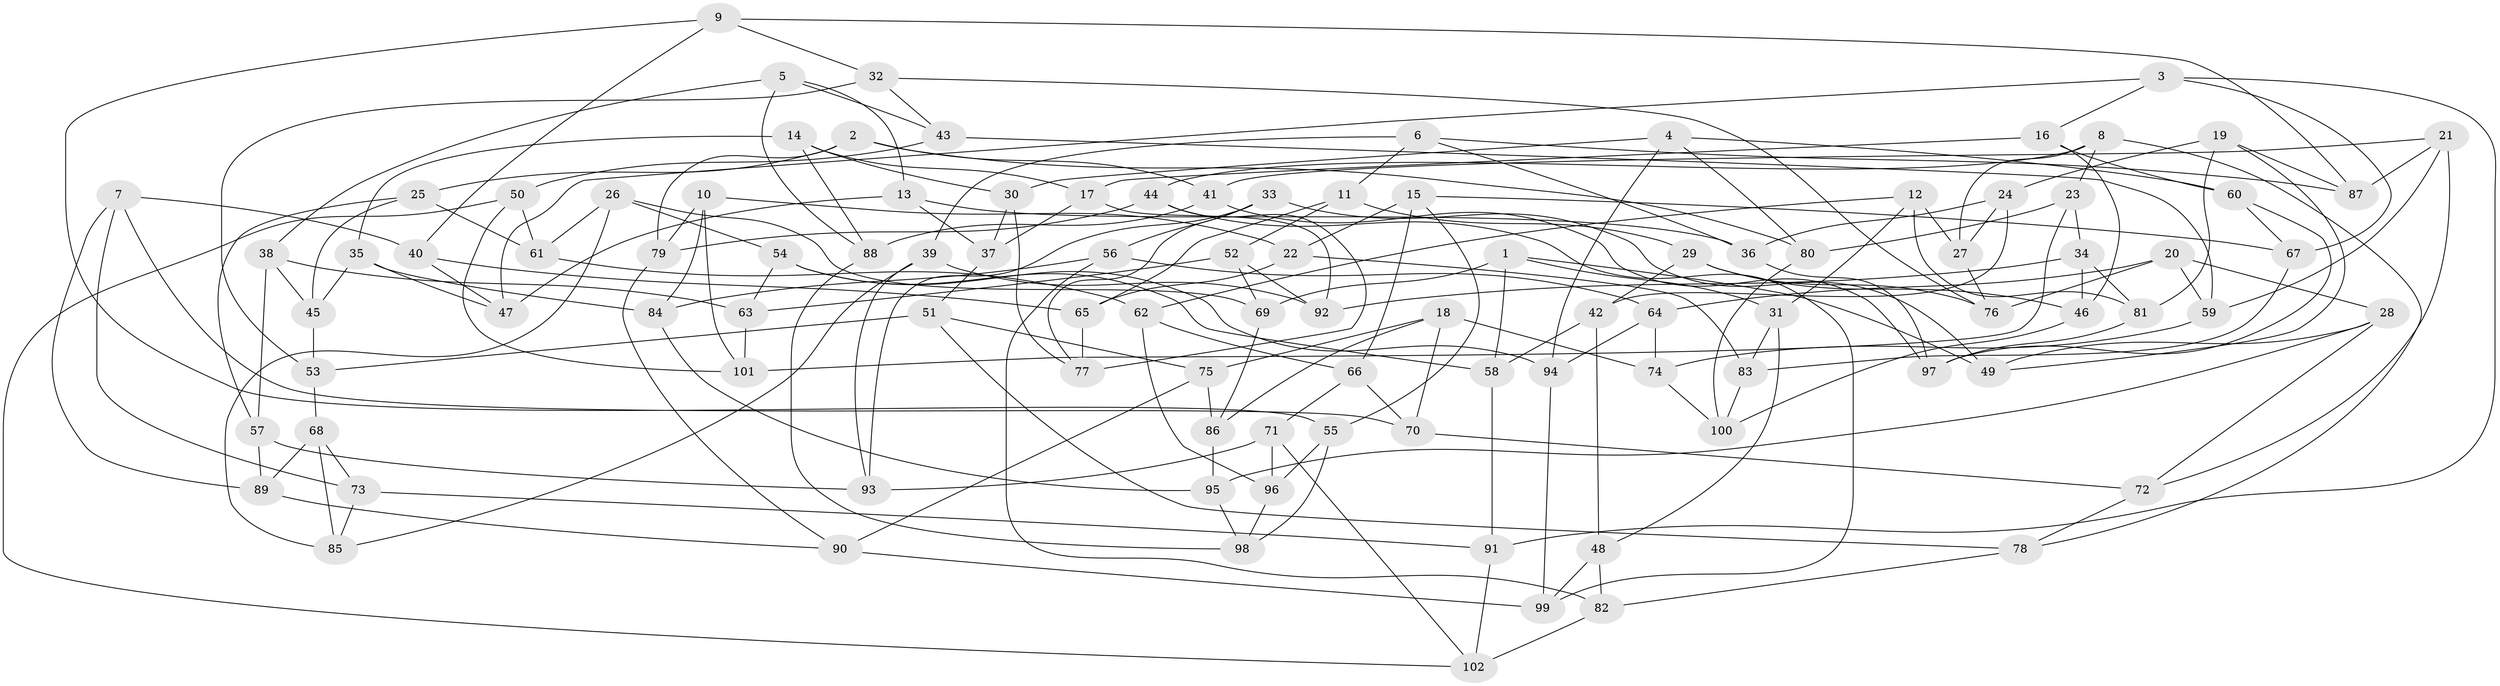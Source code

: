 // coarse degree distribution, {4: 0.17647058823529413, 5: 0.1568627450980392, 6: 0.47058823529411764, 3: 0.058823529411764705, 8: 0.0784313725490196, 7: 0.058823529411764705}
// Generated by graph-tools (version 1.1) at 2025/38/03/04/25 23:38:12]
// undirected, 102 vertices, 204 edges
graph export_dot {
  node [color=gray90,style=filled];
  1;
  2;
  3;
  4;
  5;
  6;
  7;
  8;
  9;
  10;
  11;
  12;
  13;
  14;
  15;
  16;
  17;
  18;
  19;
  20;
  21;
  22;
  23;
  24;
  25;
  26;
  27;
  28;
  29;
  30;
  31;
  32;
  33;
  34;
  35;
  36;
  37;
  38;
  39;
  40;
  41;
  42;
  43;
  44;
  45;
  46;
  47;
  48;
  49;
  50;
  51;
  52;
  53;
  54;
  55;
  56;
  57;
  58;
  59;
  60;
  61;
  62;
  63;
  64;
  65;
  66;
  67;
  68;
  69;
  70;
  71;
  72;
  73;
  74;
  75;
  76;
  77;
  78;
  79;
  80;
  81;
  82;
  83;
  84;
  85;
  86;
  87;
  88;
  89;
  90;
  91;
  92;
  93;
  94;
  95;
  96;
  97;
  98;
  99;
  100;
  101;
  102;
  1 -- 31;
  1 -- 49;
  1 -- 58;
  1 -- 69;
  2 -- 80;
  2 -- 25;
  2 -- 79;
  2 -- 41;
  3 -- 91;
  3 -- 47;
  3 -- 16;
  3 -- 67;
  4 -- 80;
  4 -- 60;
  4 -- 30;
  4 -- 94;
  5 -- 88;
  5 -- 13;
  5 -- 43;
  5 -- 38;
  6 -- 39;
  6 -- 36;
  6 -- 87;
  6 -- 11;
  7 -- 89;
  7 -- 73;
  7 -- 70;
  7 -- 40;
  8 -- 23;
  8 -- 44;
  8 -- 27;
  8 -- 78;
  9 -- 55;
  9 -- 40;
  9 -- 32;
  9 -- 87;
  10 -- 101;
  10 -- 79;
  10 -- 22;
  10 -- 84;
  11 -- 29;
  11 -- 65;
  11 -- 52;
  12 -- 27;
  12 -- 62;
  12 -- 31;
  12 -- 81;
  13 -- 47;
  13 -- 37;
  13 -- 36;
  14 -- 35;
  14 -- 30;
  14 -- 88;
  14 -- 17;
  15 -- 55;
  15 -- 66;
  15 -- 22;
  15 -- 67;
  16 -- 46;
  16 -- 17;
  16 -- 60;
  17 -- 37;
  17 -- 92;
  18 -- 86;
  18 -- 75;
  18 -- 70;
  18 -- 74;
  19 -- 87;
  19 -- 49;
  19 -- 81;
  19 -- 24;
  20 -- 28;
  20 -- 64;
  20 -- 76;
  20 -- 59;
  21 -- 59;
  21 -- 87;
  21 -- 41;
  21 -- 72;
  22 -- 83;
  22 -- 65;
  23 -- 80;
  23 -- 34;
  23 -- 101;
  24 -- 27;
  24 -- 42;
  24 -- 36;
  25 -- 61;
  25 -- 57;
  25 -- 45;
  26 -- 69;
  26 -- 54;
  26 -- 85;
  26 -- 61;
  27 -- 76;
  28 -- 95;
  28 -- 72;
  28 -- 49;
  29 -- 42;
  29 -- 46;
  29 -- 76;
  30 -- 77;
  30 -- 37;
  31 -- 83;
  31 -- 48;
  32 -- 43;
  32 -- 76;
  32 -- 53;
  33 -- 49;
  33 -- 93;
  33 -- 56;
  33 -- 77;
  34 -- 81;
  34 -- 92;
  34 -- 46;
  35 -- 84;
  35 -- 47;
  35 -- 45;
  36 -- 97;
  37 -- 51;
  38 -- 57;
  38 -- 45;
  38 -- 63;
  39 -- 85;
  39 -- 92;
  39 -- 93;
  40 -- 65;
  40 -- 47;
  41 -- 97;
  41 -- 88;
  42 -- 58;
  42 -- 48;
  43 -- 59;
  43 -- 50;
  44 -- 79;
  44 -- 77;
  44 -- 99;
  45 -- 53;
  46 -- 100;
  48 -- 82;
  48 -- 99;
  50 -- 61;
  50 -- 102;
  50 -- 101;
  51 -- 78;
  51 -- 53;
  51 -- 75;
  52 -- 63;
  52 -- 92;
  52 -- 69;
  53 -- 68;
  54 -- 63;
  54 -- 94;
  54 -- 58;
  55 -- 96;
  55 -- 98;
  56 -- 84;
  56 -- 64;
  56 -- 82;
  57 -- 89;
  57 -- 93;
  58 -- 91;
  59 -- 74;
  60 -- 67;
  60 -- 97;
  61 -- 62;
  62 -- 96;
  62 -- 66;
  63 -- 101;
  64 -- 94;
  64 -- 74;
  65 -- 77;
  66 -- 70;
  66 -- 71;
  67 -- 83;
  68 -- 85;
  68 -- 73;
  68 -- 89;
  69 -- 86;
  70 -- 72;
  71 -- 96;
  71 -- 102;
  71 -- 93;
  72 -- 78;
  73 -- 91;
  73 -- 85;
  74 -- 100;
  75 -- 90;
  75 -- 86;
  78 -- 82;
  79 -- 90;
  80 -- 100;
  81 -- 97;
  82 -- 102;
  83 -- 100;
  84 -- 95;
  86 -- 95;
  88 -- 98;
  89 -- 90;
  90 -- 99;
  91 -- 102;
  94 -- 99;
  95 -- 98;
  96 -- 98;
}
